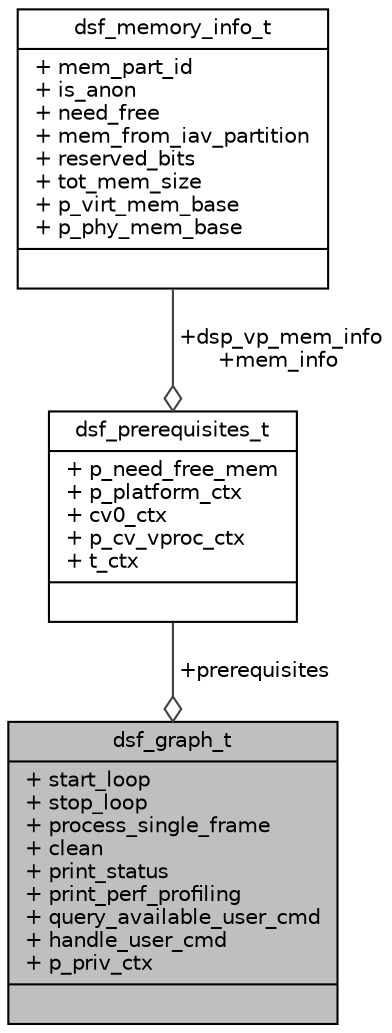 digraph "dsf_graph_t"
{
 // INTERACTIVE_SVG=YES
 // LATEX_PDF_SIZE
  bgcolor="transparent";
  edge [fontname="Helvetica",fontsize="10",labelfontname="Helvetica",labelfontsize="10"];
  node [fontname="Helvetica",fontsize="10",shape=record];
  Node1 [label="{dsf_graph_t\n|+ start_loop\l+ stop_loop\l+ process_single_frame\l+ clean\l+ print_status\l+ print_perf_profiling\l+ query_available_user_cmd\l+ handle_user_cmd\l+ p_priv_ctx\l|}",height=0.2,width=0.4,color="black", fillcolor="grey75", style="filled", fontcolor="black",tooltip=" "];
  Node2 -> Node1 [color="grey25",fontsize="10",style="solid",label=" +prerequisites" ,arrowhead="odiamond",fontname="Helvetica"];
  Node2 [label="{dsf_prerequisites_t\n|+ p_need_free_mem\l+ p_platform_ctx\l+ cv0_ctx\l+ p_cv_vproc_ctx\l+ t_ctx\l|}",height=0.2,width=0.4,color="black",URL="$da/d46/structdsf__prerequisites__t.html",tooltip="prequisites information, read only and volatile, typically those information are set at setup stage,..."];
  Node3 -> Node2 [color="grey25",fontsize="10",style="solid",label=" +dsp_vp_mem_info\n+mem_info" ,arrowhead="odiamond",fontname="Helvetica"];
  Node3 [label="{dsf_memory_info_t\n|+ mem_part_id\l+ is_anon\l+ need_free\l+ mem_from_iav_partition\l+ reserved_bits\l+ tot_mem_size\l+ p_virt_mem_base\l+ p_phy_mem_base\l|}",height=0.2,width=0.4,color="black",URL="$dc/dfe/structdsf__memory__info__t.html",tooltip=" "];
}

